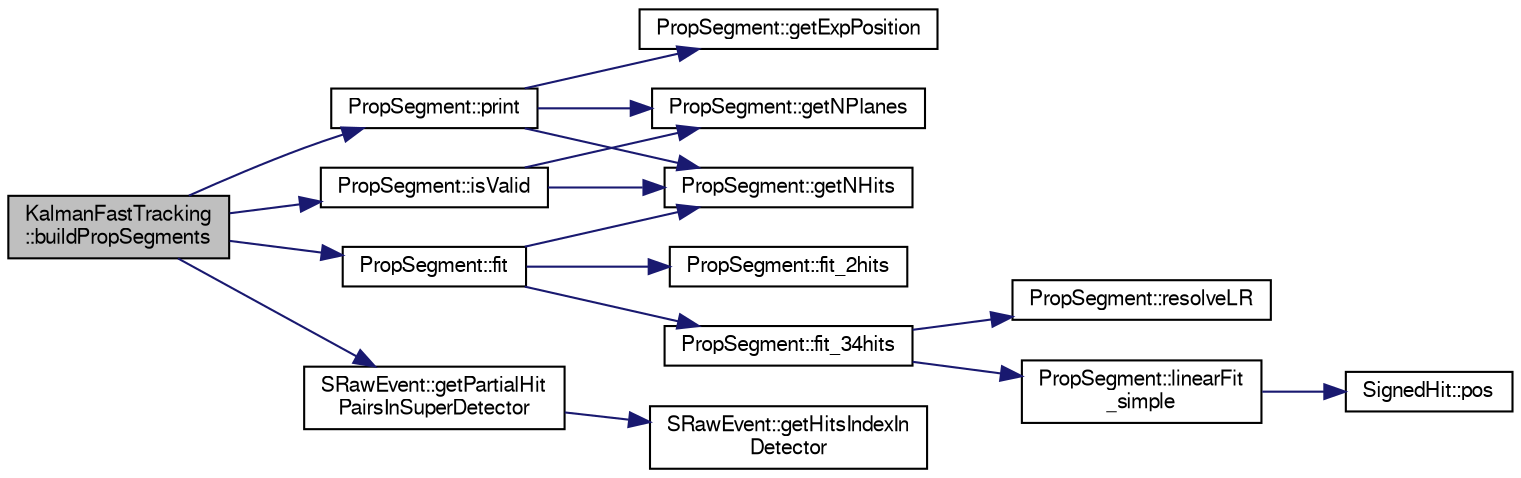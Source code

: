 digraph "KalmanFastTracking::buildPropSegments"
{
  bgcolor="transparent";
  edge [fontname="FreeSans",fontsize="10",labelfontname="FreeSans",labelfontsize="10"];
  node [fontname="FreeSans",fontsize="10",shape=record];
  rankdir="LR";
  Node1 [label="KalmanFastTracking\l::buildPropSegments",height=0.2,width=0.4,color="black", fillcolor="grey75", style="filled" fontcolor="black"];
  Node1 -> Node2 [color="midnightblue",fontsize="10",style="solid",fontname="FreeSans"];
  Node2 [label="PropSegment::fit",height=0.2,width=0.4,color="black",URL="$d0/d1e/classPropSegment.html#a50efd15badce32c007c6e1178b2ce977"];
  Node2 -> Node3 [color="midnightblue",fontsize="10",style="solid",fontname="FreeSans"];
  Node3 [label="PropSegment::getNHits",height=0.2,width=0.4,color="black",URL="$d0/d1e/classPropSegment.html#a9642b31a718683d585cc9f92e0e372c5"];
  Node2 -> Node4 [color="midnightblue",fontsize="10",style="solid",fontname="FreeSans"];
  Node4 [label="PropSegment::fit_2hits",height=0.2,width=0.4,color="black",URL="$d0/d1e/classPropSegment.html#ad850340623d574dc60447e572794b798"];
  Node2 -> Node5 [color="midnightblue",fontsize="10",style="solid",fontname="FreeSans"];
  Node5 [label="PropSegment::fit_34hits",height=0.2,width=0.4,color="black",URL="$d0/d1e/classPropSegment.html#aca28cdf1a12ff0d4a0c58a5fbd595dff"];
  Node5 -> Node6 [color="midnightblue",fontsize="10",style="solid",fontname="FreeSans"];
  Node6 [label="PropSegment::resolveLR",height=0.2,width=0.4,color="black",URL="$d0/d1e/classPropSegment.html#a81e4f482e41368e5d21508ec8f4a765f"];
  Node5 -> Node7 [color="midnightblue",fontsize="10",style="solid",fontname="FreeSans"];
  Node7 [label="PropSegment::linearFit\l_simple",height=0.2,width=0.4,color="black",URL="$d0/d1e/classPropSegment.html#aff06825f6828f0eb58be0ea6ae8ec805"];
  Node7 -> Node8 [color="midnightblue",fontsize="10",style="solid",fontname="FreeSans"];
  Node8 [label="SignedHit::pos",height=0.2,width=0.4,color="black",URL="$de/d45/classSignedHit.html#aa752a613465f50fc640689c0b3eb99b5"];
  Node1 -> Node9 [color="midnightblue",fontsize="10",style="solid",fontname="FreeSans"];
  Node9 [label="SRawEvent::getPartialHit\lPairsInSuperDetector",height=0.2,width=0.4,color="black",URL="$d5/d83/classSRawEvent.html#a33468312a0fdd8ebe82ce5f56ce0f1c8"];
  Node9 -> Node10 [color="midnightblue",fontsize="10",style="solid",fontname="FreeSans"];
  Node10 [label="SRawEvent::getHitsIndexIn\lDetector",height=0.2,width=0.4,color="black",URL="$d5/d83/classSRawEvent.html#acf9e10bcf22a77325de8cfc82dc772e0",tooltip="Gets. "];
  Node1 -> Node11 [color="midnightblue",fontsize="10",style="solid",fontname="FreeSans"];
  Node11 [label="PropSegment::isValid",height=0.2,width=0.4,color="black",URL="$d0/d1e/classPropSegment.html#a611e23de53072596ca60acbdfd397345",tooltip="isValid returns non zero if object contains vailid data "];
  Node11 -> Node3 [color="midnightblue",fontsize="10",style="solid",fontname="FreeSans"];
  Node11 -> Node12 [color="midnightblue",fontsize="10",style="solid",fontname="FreeSans"];
  Node12 [label="PropSegment::getNPlanes",height=0.2,width=0.4,color="black",URL="$d0/d1e/classPropSegment.html#ac9d12f6f1989c4165c36e82622932a12"];
  Node1 -> Node13 [color="midnightblue",fontsize="10",style="solid",fontname="FreeSans"];
  Node13 [label="PropSegment::print",height=0.2,width=0.4,color="black",URL="$d0/d1e/classPropSegment.html#a04dbc4d41941e680c639e94c335768c6"];
  Node13 -> Node3 [color="midnightblue",fontsize="10",style="solid",fontname="FreeSans"];
  Node13 -> Node12 [color="midnightblue",fontsize="10",style="solid",fontname="FreeSans"];
  Node13 -> Node14 [color="midnightblue",fontsize="10",style="solid",fontname="FreeSans"];
  Node14 [label="PropSegment::getExpPosition",height=0.2,width=0.4,color="black",URL="$d0/d1e/classPropSegment.html#a33d7789b109a4815fc5c76d391003df9"];
}
